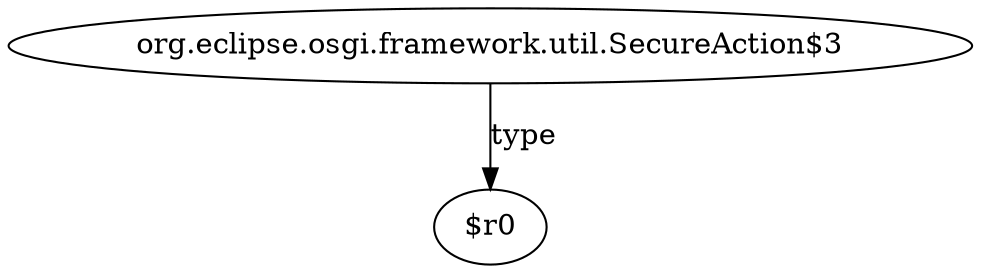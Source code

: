 digraph g {
0[label="org.eclipse.osgi.framework.util.SecureAction$3"]
1[label="$r0"]
0->1[label="type"]
}